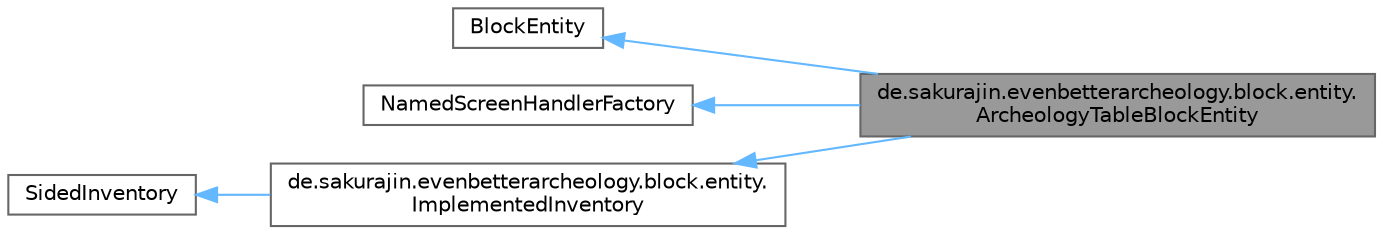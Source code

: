 digraph "de.sakurajin.evenbetterarcheology.block.entity.ArcheologyTableBlockEntity"
{
 // LATEX_PDF_SIZE
  bgcolor="transparent";
  edge [fontname=Helvetica,fontsize=10,labelfontname=Helvetica,labelfontsize=10];
  node [fontname=Helvetica,fontsize=10,shape=box,height=0.2,width=0.4];
  rankdir="LR";
  Node1 [label="de.sakurajin.evenbetterarcheology.block.entity.\lArcheologyTableBlockEntity",height=0.2,width=0.4,color="gray40", fillcolor="grey60", style="filled", fontcolor="black",tooltip=" "];
  Node2 -> Node1 [dir="back",color="steelblue1",style="solid"];
  Node2 [label="BlockEntity",height=0.2,width=0.4,color="gray40", fillcolor="white", style="filled",tooltip=" "];
  Node3 -> Node1 [dir="back",color="steelblue1",style="solid"];
  Node3 [label="NamedScreenHandlerFactory",height=0.2,width=0.4,color="gray40", fillcolor="white", style="filled",tooltip=" "];
  Node4 -> Node1 [dir="back",color="steelblue1",style="solid"];
  Node4 [label="de.sakurajin.evenbetterarcheology.block.entity.\lImplementedInventory",height=0.2,width=0.4,color="gray40", fillcolor="white", style="filled",URL="$interfacede_1_1sakurajin_1_1evenbetterarcheology_1_1block_1_1entity_1_1ImplementedInventory.html",tooltip="A simple SidedInventory implementation with only default methods + an item list getter."];
  Node5 -> Node4 [dir="back",color="steelblue1",style="solid"];
  Node5 [label="SidedInventory",height=0.2,width=0.4,color="gray40", fillcolor="white", style="filled",tooltip=" "];
}
